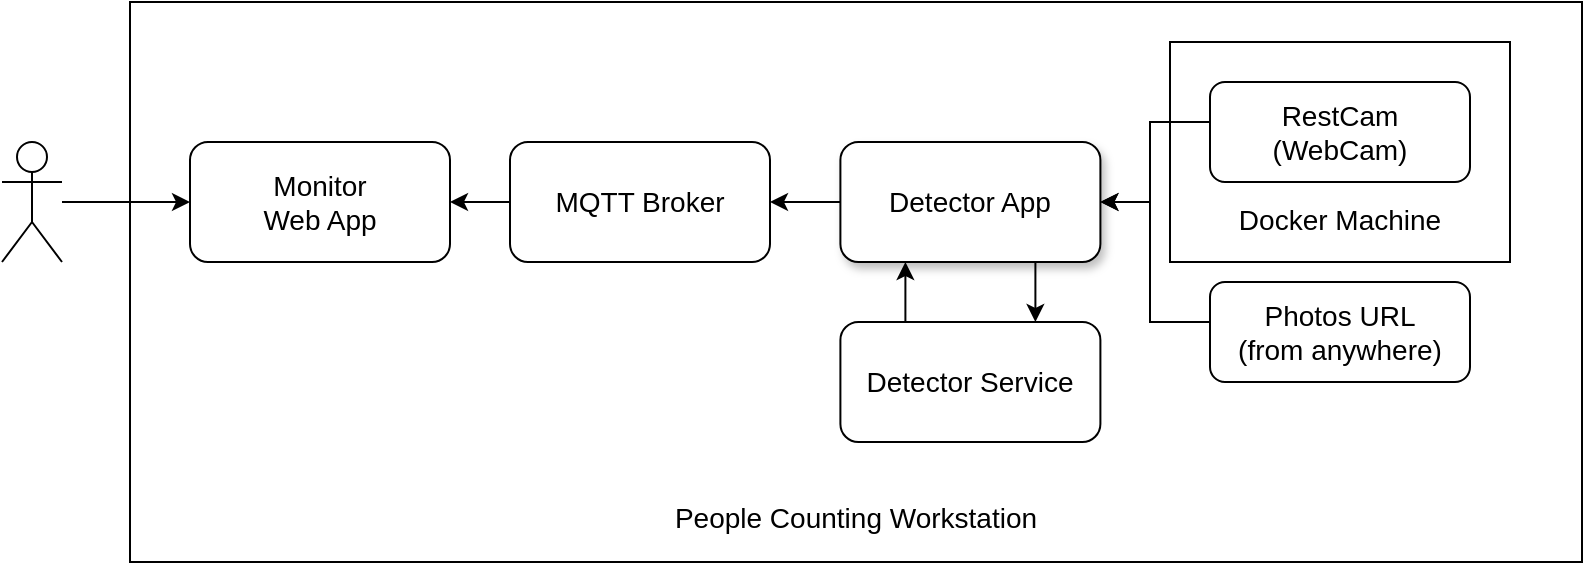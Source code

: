 <mxfile version="13.1.3">
    <diagram id="6hGFLwfOUW9BJ-s0fimq" name="Page-1">
        <mxGraphModel dx="999" dy="700" grid="1" gridSize="10" guides="1" tooltips="1" connect="1" arrows="1" fold="1" page="1" pageScale="1" pageWidth="827" pageHeight="1169" math="0" shadow="0">
            <root>
                <mxCell id="0"/>
                <mxCell id="1" parent="0"/>
                <mxCell id="4" value="&lt;br&gt;&lt;br&gt;&lt;br&gt;&lt;br&gt;&lt;br&gt;&lt;br&gt;&lt;br&gt;&lt;br&gt;&lt;br&gt;&lt;br&gt;&lt;br&gt;&lt;br&gt;&lt;br&gt;&lt;br&gt;People Counting Workstation" style="rounded=0;whiteSpace=wrap;html=1;fontSize=14;" parent="1" vertex="1">
                    <mxGeometry x="84" y="360" width="726" height="280" as="geometry"/>
                </mxCell>
                <mxCell id="47" value="&lt;br&gt;&lt;br&gt;&lt;br&gt;&lt;br&gt;Docker Machine" style="rounded=0;whiteSpace=wrap;html=1;fontSize=14;" parent="1" vertex="1">
                    <mxGeometry x="604" y="380" width="170" height="110" as="geometry"/>
                </mxCell>
                <mxCell id="23" style="edgeStyle=orthogonalEdgeStyle;rounded=0;orthogonalLoop=1;jettySize=auto;html=1;exitX=0.25;exitY=0;exitDx=0;exitDy=0;entryX=0.25;entryY=1;entryDx=0;entryDy=0;fontSize=14;" parent="1" source="2" target="10" edge="1">
                    <mxGeometry relative="1" as="geometry"/>
                </mxCell>
                <mxCell id="2" value="Detector Service" style="rounded=1;whiteSpace=wrap;html=1;fontSize=14;fontStyle=0" parent="1" vertex="1">
                    <mxGeometry x="439.2" y="520" width="130" height="60" as="geometry"/>
                </mxCell>
                <mxCell id="18" style="edgeStyle=orthogonalEdgeStyle;rounded=0;orthogonalLoop=1;jettySize=auto;html=1;entryX=1;entryY=0.5;entryDx=0;entryDy=0;fontSize=14;" parent="1" source="5" target="6" edge="1">
                    <mxGeometry relative="1" as="geometry"/>
                </mxCell>
                <mxCell id="5" value="MQTT Broker" style="rounded=1;whiteSpace=wrap;html=1;fontSize=14;" parent="1" vertex="1">
                    <mxGeometry x="274" y="430" width="130" height="60" as="geometry"/>
                </mxCell>
                <mxCell id="6" value="Monitor&lt;br&gt;Web App" style="rounded=1;whiteSpace=wrap;html=1;fontSize=14;" parent="1" vertex="1">
                    <mxGeometry x="114" y="430" width="130" height="60" as="geometry"/>
                </mxCell>
                <mxCell id="29" style="edgeStyle=orthogonalEdgeStyle;rounded=0;orthogonalLoop=1;jettySize=auto;html=1;entryX=1;entryY=0.5;entryDx=0;entryDy=0;fontSize=14;" parent="1" source="7" target="10" edge="1">
                    <mxGeometry relative="1" as="geometry">
                        <Array as="points">
                            <mxPoint x="594" y="420"/>
                            <mxPoint x="594" y="460"/>
                        </Array>
                    </mxGeometry>
                </mxCell>
                <mxCell id="7" value="RestCam&lt;br&gt;(WebCam)" style="rounded=1;whiteSpace=wrap;html=1;fontSize=14;" parent="1" vertex="1">
                    <mxGeometry x="624" y="400" width="130" height="50" as="geometry"/>
                </mxCell>
                <mxCell id="17" style="edgeStyle=orthogonalEdgeStyle;rounded=0;orthogonalLoop=1;jettySize=auto;html=1;exitX=0;exitY=0.5;exitDx=0;exitDy=0;entryX=1;entryY=0.5;entryDx=0;entryDy=0;fontSize=14;" parent="1" source="10" target="5" edge="1">
                    <mxGeometry relative="1" as="geometry"/>
                </mxCell>
                <mxCell id="31" style="edgeStyle=orthogonalEdgeStyle;rounded=0;orthogonalLoop=1;jettySize=auto;html=1;exitX=0.75;exitY=1;exitDx=0;exitDy=0;entryX=0.75;entryY=0;entryDx=0;entryDy=0;fontSize=14;" parent="1" source="10" target="2" edge="1">
                    <mxGeometry relative="1" as="geometry"/>
                </mxCell>
                <mxCell id="10" value="Detector App" style="rounded=1;whiteSpace=wrap;html=1;fontSize=14;shadow=1;fontStyle=0" parent="1" vertex="1">
                    <mxGeometry x="439.2" y="430" width="130" height="60" as="geometry"/>
                </mxCell>
                <mxCell id="49" style="edgeStyle=orthogonalEdgeStyle;rounded=0;orthogonalLoop=1;jettySize=auto;html=1;entryX=1;entryY=0.5;entryDx=0;entryDy=0;fontSize=14;" parent="1" source="26" target="10" edge="1">
                    <mxGeometry relative="1" as="geometry">
                        <Array as="points">
                            <mxPoint x="594" y="520"/>
                            <mxPoint x="594" y="460"/>
                        </Array>
                    </mxGeometry>
                </mxCell>
                <mxCell id="26" value="Photos URL&lt;br&gt;(from anywhere)" style="rounded=1;whiteSpace=wrap;html=1;fontSize=14;" parent="1" vertex="1">
                    <mxGeometry x="624" y="500" width="130" height="50" as="geometry"/>
                </mxCell>
                <mxCell id="52" style="edgeStyle=orthogonalEdgeStyle;rounded=0;orthogonalLoop=1;jettySize=auto;html=1;entryX=0;entryY=0.5;entryDx=0;entryDy=0;" parent="1" source="50" target="6" edge="1">
                    <mxGeometry relative="1" as="geometry"/>
                </mxCell>
                <mxCell id="50" value="" style="shape=umlActor;verticalLabelPosition=bottom;labelBackgroundColor=#ffffff;verticalAlign=top;html=1;outlineConnect=0;" parent="1" vertex="1">
                    <mxGeometry x="20" y="430" width="30" height="60" as="geometry"/>
                </mxCell>
            </root>
        </mxGraphModel>
    </diagram>
</mxfile>